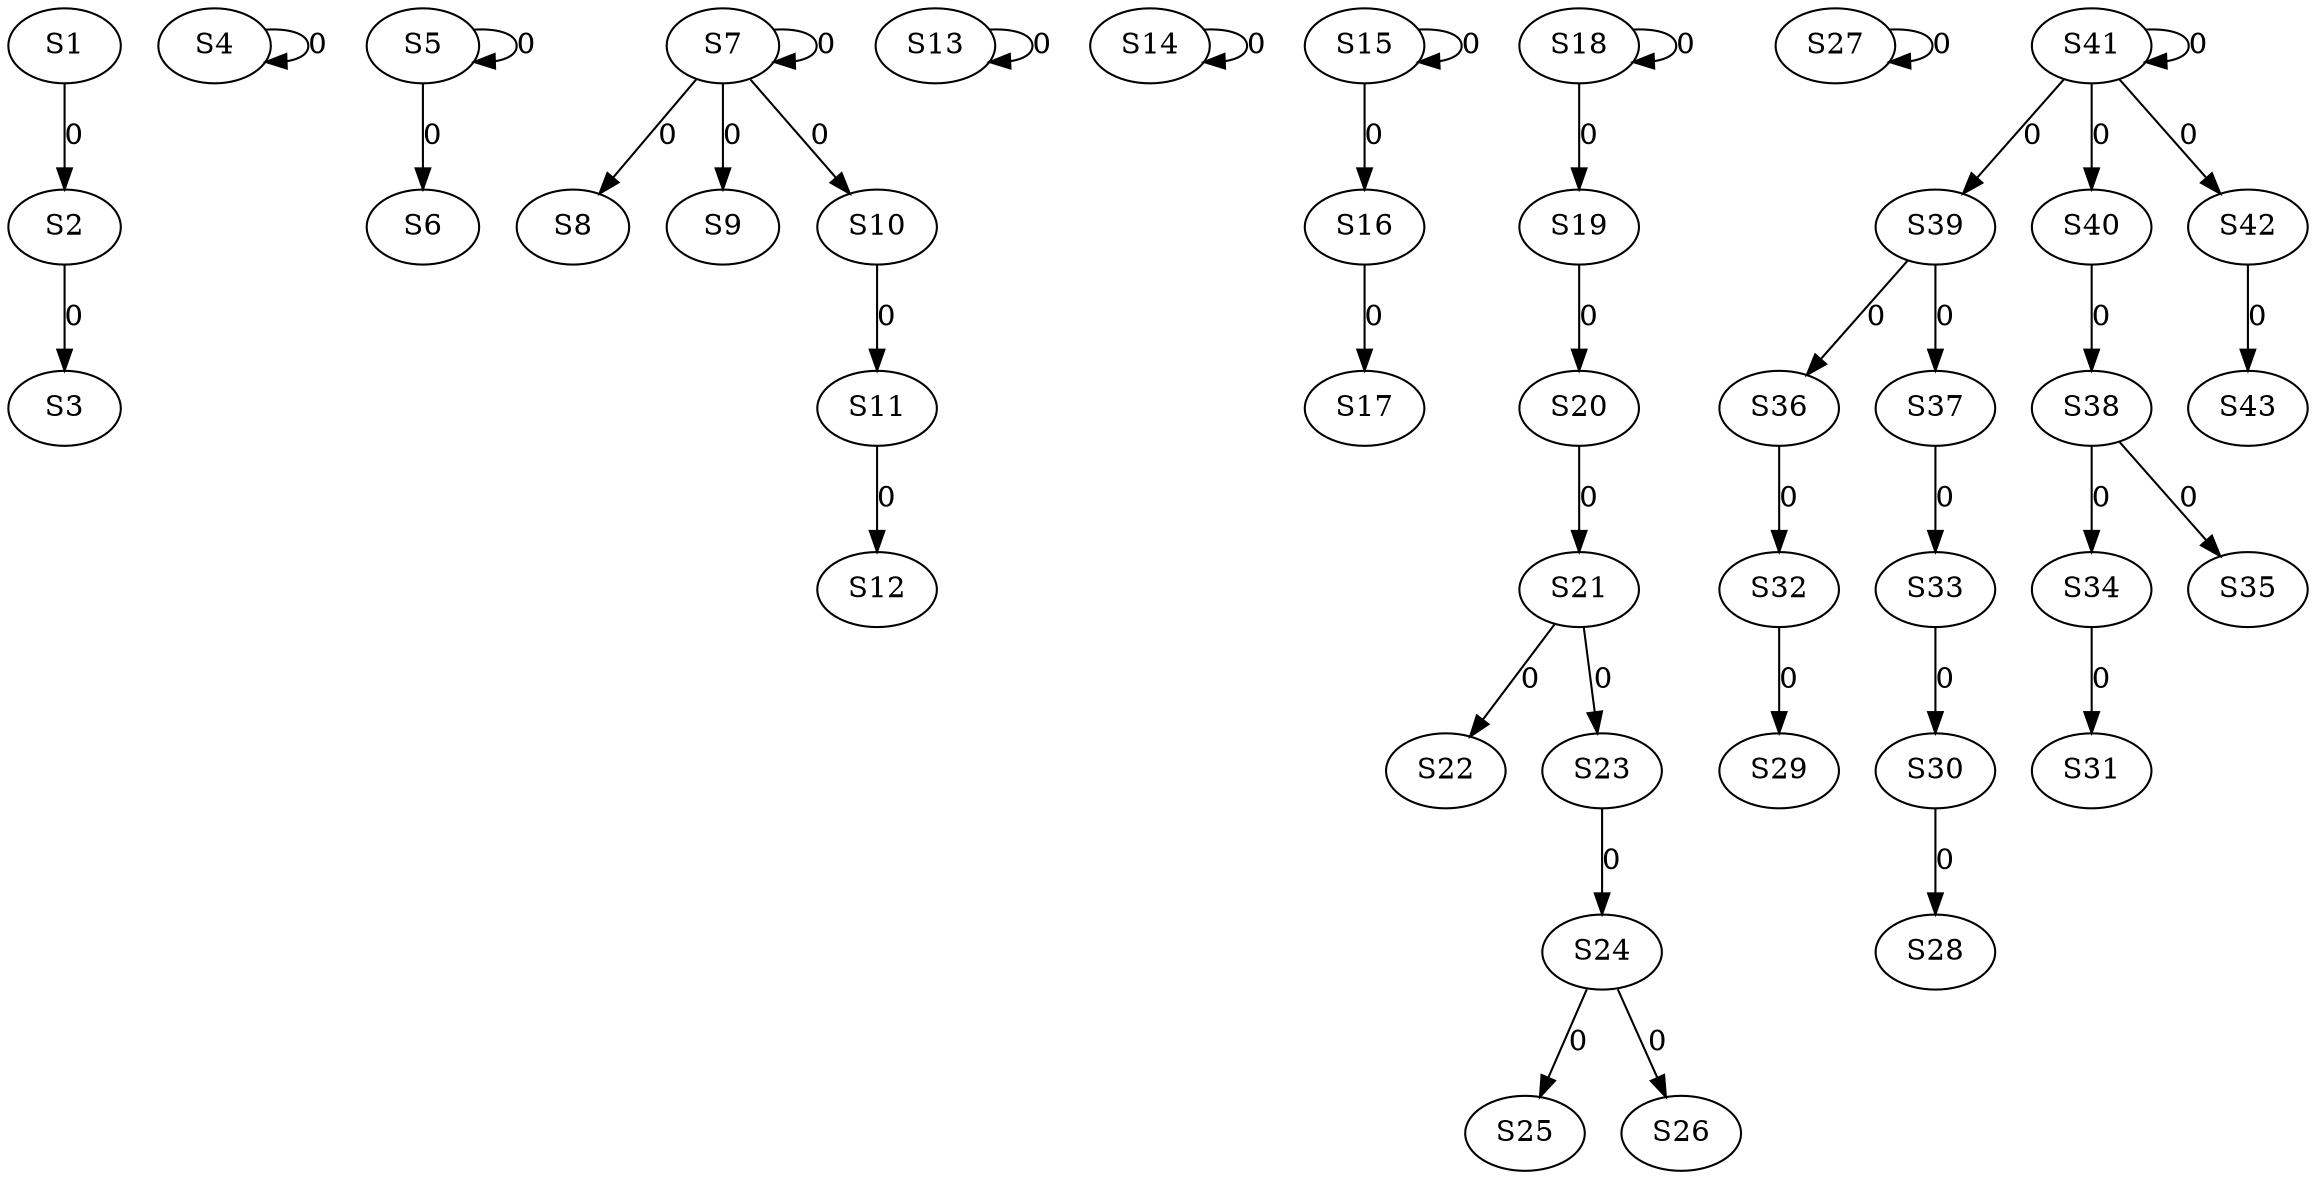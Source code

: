 strict digraph {
	S1 -> S2 [ label = 0 ];
	S2 -> S3 [ label = 0 ];
	S4 -> S4 [ label = 0 ];
	S5 -> S5 [ label = 0 ];
	S5 -> S6 [ label = 0 ];
	S7 -> S7 [ label = 0 ];
	S7 -> S8 [ label = 0 ];
	S7 -> S9 [ label = 0 ];
	S7 -> S10 [ label = 0 ];
	S10 -> S11 [ label = 0 ];
	S11 -> S12 [ label = 0 ];
	S13 -> S13 [ label = 0 ];
	S14 -> S14 [ label = 0 ];
	S15 -> S15 [ label = 0 ];
	S15 -> S16 [ label = 0 ];
	S16 -> S17 [ label = 0 ];
	S18 -> S18 [ label = 0 ];
	S18 -> S19 [ label = 0 ];
	S19 -> S20 [ label = 0 ];
	S20 -> S21 [ label = 0 ];
	S21 -> S22 [ label = 0 ];
	S21 -> S23 [ label = 0 ];
	S23 -> S24 [ label = 0 ];
	S24 -> S25 [ label = 0 ];
	S24 -> S26 [ label = 0 ];
	S27 -> S27 [ label = 0 ];
	S30 -> S28 [ label = 0 ];
	S32 -> S29 [ label = 0 ];
	S33 -> S30 [ label = 0 ];
	S34 -> S31 [ label = 0 ];
	S36 -> S32 [ label = 0 ];
	S37 -> S33 [ label = 0 ];
	S38 -> S34 [ label = 0 ];
	S38 -> S35 [ label = 0 ];
	S39 -> S36 [ label = 0 ];
	S39 -> S37 [ label = 0 ];
	S40 -> S38 [ label = 0 ];
	S41 -> S39 [ label = 0 ];
	S41 -> S40 [ label = 0 ];
	S41 -> S41 [ label = 0 ];
	S41 -> S42 [ label = 0 ];
	S42 -> S43 [ label = 0 ];
}